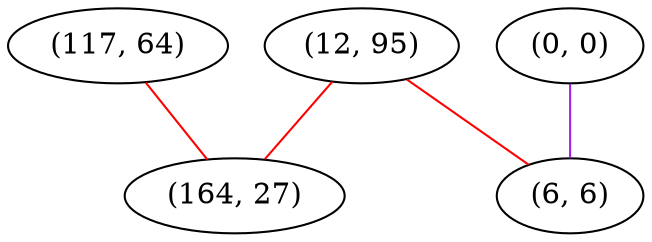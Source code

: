 graph "" {
"(12, 95)";
"(0, 0)";
"(117, 64)";
"(164, 27)";
"(6, 6)";
"(12, 95)" -- "(164, 27)"  [color=red, key=0, weight=1];
"(12, 95)" -- "(6, 6)"  [color=red, key=0, weight=1];
"(0, 0)" -- "(6, 6)"  [color=purple, key=0, weight=4];
"(117, 64)" -- "(164, 27)"  [color=red, key=0, weight=1];
}
